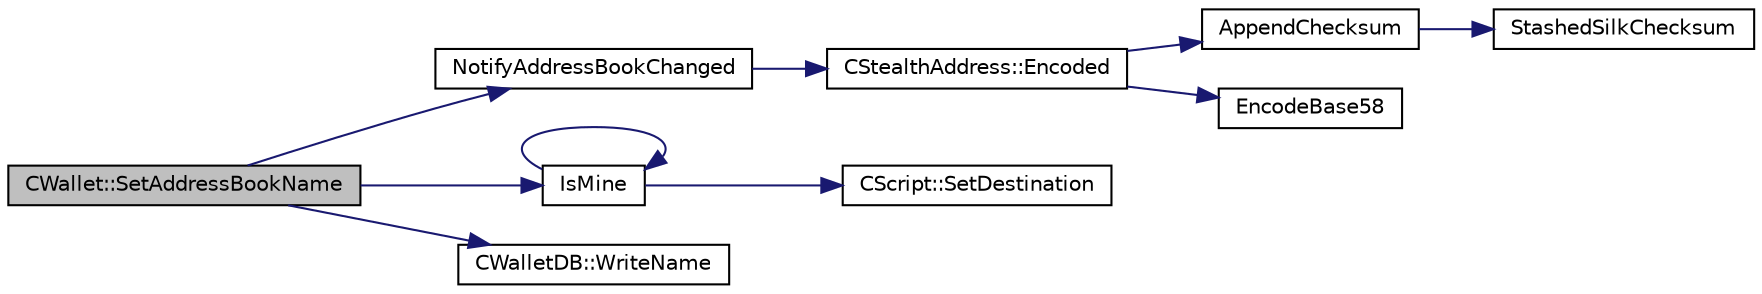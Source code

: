 digraph "CWallet::SetAddressBookName"
{
  edge [fontname="Helvetica",fontsize="10",labelfontname="Helvetica",labelfontsize="10"];
  node [fontname="Helvetica",fontsize="10",shape=record];
  rankdir="LR";
  Node3605 [label="CWallet::SetAddressBookName",height=0.2,width=0.4,color="black", fillcolor="grey75", style="filled", fontcolor="black"];
  Node3605 -> Node3606 [color="midnightblue",fontsize="10",style="solid",fontname="Helvetica"];
  Node3606 [label="NotifyAddressBookChanged",height=0.2,width=0.4,color="black", fillcolor="white", style="filled",URL="$d8/d9b/walletmodel_8cpp.html#ab4e3d5ba1daba2e9a4cdd0d20bf25833"];
  Node3606 -> Node3607 [color="midnightblue",fontsize="10",style="solid",fontname="Helvetica"];
  Node3607 [label="CStealthAddress::Encoded",height=0.2,width=0.4,color="black", fillcolor="white", style="filled",URL="$d6/d37/class_c_stealth_address.html#a1318c3f56f64354f4c909380ba692c91"];
  Node3607 -> Node3608 [color="midnightblue",fontsize="10",style="solid",fontname="Helvetica"];
  Node3608 [label="AppendChecksum",height=0.2,width=0.4,color="black", fillcolor="white", style="filled",URL="$db/d2d/stealth_8cpp.html#aa4f182dc0efd181cef81ca75ae960533"];
  Node3608 -> Node3609 [color="midnightblue",fontsize="10",style="solid",fontname="Helvetica"];
  Node3609 [label="StashedSilkChecksum",height=0.2,width=0.4,color="black", fillcolor="white", style="filled",URL="$db/d2d/stealth_8cpp.html#abb79a3b98a10b85daf3f3ff35c1cbfa8"];
  Node3607 -> Node3610 [color="midnightblue",fontsize="10",style="solid",fontname="Helvetica"];
  Node3610 [label="EncodeBase58",height=0.2,width=0.4,color="black", fillcolor="white", style="filled",URL="$db/d9c/base58_8cpp.html#a8d6f0e9d5df175b4966dcede31dc90ad",tooltip="Encode a byte sequence as a base58-encoded string. "];
  Node3605 -> Node3611 [color="midnightblue",fontsize="10",style="solid",fontname="Helvetica"];
  Node3611 [label="IsMine",height=0.2,width=0.4,color="black", fillcolor="white", style="filled",URL="$dd/d0f/script_8cpp.html#adc59cf67d903c1ba1ef225561b85bfce"];
  Node3611 -> Node3612 [color="midnightblue",fontsize="10",style="solid",fontname="Helvetica"];
  Node3612 [label="CScript::SetDestination",height=0.2,width=0.4,color="black", fillcolor="white", style="filled",URL="$d9/d4b/class_c_script.html#ad1b5a9077241aa06116040c4f1b7c31e"];
  Node3611 -> Node3611 [color="midnightblue",fontsize="10",style="solid",fontname="Helvetica"];
  Node3605 -> Node3613 [color="midnightblue",fontsize="10",style="solid",fontname="Helvetica"];
  Node3613 [label="CWalletDB::WriteName",height=0.2,width=0.4,color="black", fillcolor="white", style="filled",URL="$d4/d90/class_c_wallet_d_b.html#ad1b3bce77e9dd6ddd8c668a469c38f0a"];
}
